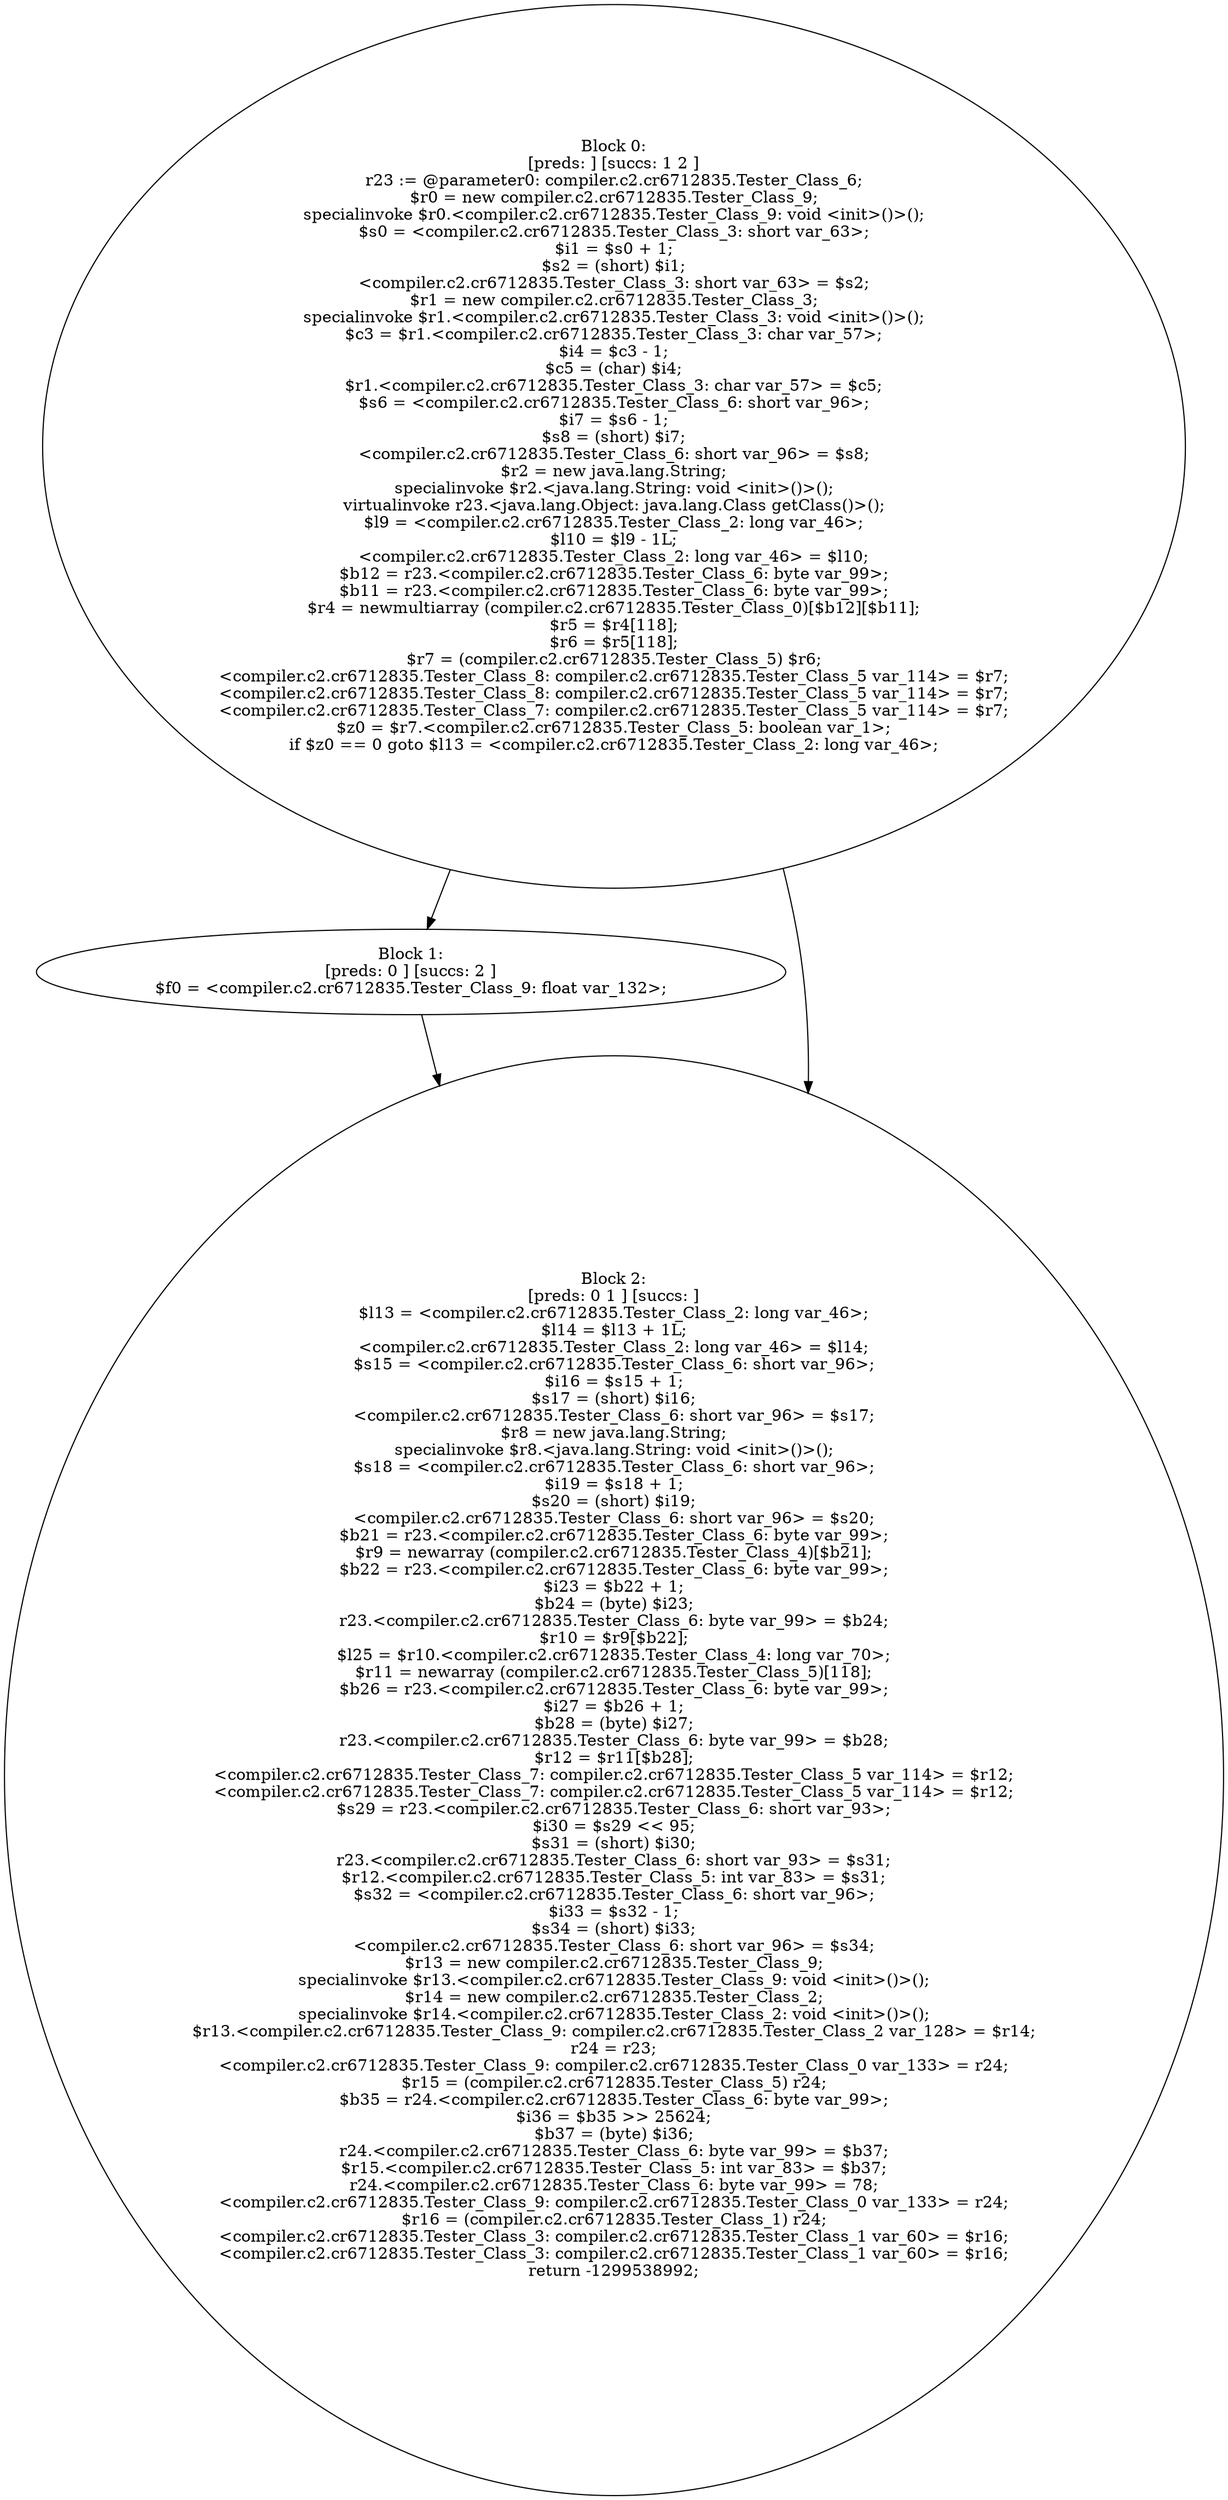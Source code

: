 digraph "unitGraph" {
    "Block 0:
[preds: ] [succs: 1 2 ]
r23 := @parameter0: compiler.c2.cr6712835.Tester_Class_6;
$r0 = new compiler.c2.cr6712835.Tester_Class_9;
specialinvoke $r0.<compiler.c2.cr6712835.Tester_Class_9: void <init>()>();
$s0 = <compiler.c2.cr6712835.Tester_Class_3: short var_63>;
$i1 = $s0 + 1;
$s2 = (short) $i1;
<compiler.c2.cr6712835.Tester_Class_3: short var_63> = $s2;
$r1 = new compiler.c2.cr6712835.Tester_Class_3;
specialinvoke $r1.<compiler.c2.cr6712835.Tester_Class_3: void <init>()>();
$c3 = $r1.<compiler.c2.cr6712835.Tester_Class_3: char var_57>;
$i4 = $c3 - 1;
$c5 = (char) $i4;
$r1.<compiler.c2.cr6712835.Tester_Class_3: char var_57> = $c5;
$s6 = <compiler.c2.cr6712835.Tester_Class_6: short var_96>;
$i7 = $s6 - 1;
$s8 = (short) $i7;
<compiler.c2.cr6712835.Tester_Class_6: short var_96> = $s8;
$r2 = new java.lang.String;
specialinvoke $r2.<java.lang.String: void <init>()>();
virtualinvoke r23.<java.lang.Object: java.lang.Class getClass()>();
$l9 = <compiler.c2.cr6712835.Tester_Class_2: long var_46>;
$l10 = $l9 - 1L;
<compiler.c2.cr6712835.Tester_Class_2: long var_46> = $l10;
$b12 = r23.<compiler.c2.cr6712835.Tester_Class_6: byte var_99>;
$b11 = r23.<compiler.c2.cr6712835.Tester_Class_6: byte var_99>;
$r4 = newmultiarray (compiler.c2.cr6712835.Tester_Class_0)[$b12][$b11];
$r5 = $r4[118];
$r6 = $r5[118];
$r7 = (compiler.c2.cr6712835.Tester_Class_5) $r6;
<compiler.c2.cr6712835.Tester_Class_8: compiler.c2.cr6712835.Tester_Class_5 var_114> = $r7;
<compiler.c2.cr6712835.Tester_Class_8: compiler.c2.cr6712835.Tester_Class_5 var_114> = $r7;
<compiler.c2.cr6712835.Tester_Class_7: compiler.c2.cr6712835.Tester_Class_5 var_114> = $r7;
$z0 = $r7.<compiler.c2.cr6712835.Tester_Class_5: boolean var_1>;
if $z0 == 0 goto $l13 = <compiler.c2.cr6712835.Tester_Class_2: long var_46>;
"
    "Block 1:
[preds: 0 ] [succs: 2 ]
$f0 = <compiler.c2.cr6712835.Tester_Class_9: float var_132>;
"
    "Block 2:
[preds: 0 1 ] [succs: ]
$l13 = <compiler.c2.cr6712835.Tester_Class_2: long var_46>;
$l14 = $l13 + 1L;
<compiler.c2.cr6712835.Tester_Class_2: long var_46> = $l14;
$s15 = <compiler.c2.cr6712835.Tester_Class_6: short var_96>;
$i16 = $s15 + 1;
$s17 = (short) $i16;
<compiler.c2.cr6712835.Tester_Class_6: short var_96> = $s17;
$r8 = new java.lang.String;
specialinvoke $r8.<java.lang.String: void <init>()>();
$s18 = <compiler.c2.cr6712835.Tester_Class_6: short var_96>;
$i19 = $s18 + 1;
$s20 = (short) $i19;
<compiler.c2.cr6712835.Tester_Class_6: short var_96> = $s20;
$b21 = r23.<compiler.c2.cr6712835.Tester_Class_6: byte var_99>;
$r9 = newarray (compiler.c2.cr6712835.Tester_Class_4)[$b21];
$b22 = r23.<compiler.c2.cr6712835.Tester_Class_6: byte var_99>;
$i23 = $b22 + 1;
$b24 = (byte) $i23;
r23.<compiler.c2.cr6712835.Tester_Class_6: byte var_99> = $b24;
$r10 = $r9[$b22];
$l25 = $r10.<compiler.c2.cr6712835.Tester_Class_4: long var_70>;
$r11 = newarray (compiler.c2.cr6712835.Tester_Class_5)[118];
$b26 = r23.<compiler.c2.cr6712835.Tester_Class_6: byte var_99>;
$i27 = $b26 + 1;
$b28 = (byte) $i27;
r23.<compiler.c2.cr6712835.Tester_Class_6: byte var_99> = $b28;
$r12 = $r11[$b28];
<compiler.c2.cr6712835.Tester_Class_7: compiler.c2.cr6712835.Tester_Class_5 var_114> = $r12;
<compiler.c2.cr6712835.Tester_Class_7: compiler.c2.cr6712835.Tester_Class_5 var_114> = $r12;
$s29 = r23.<compiler.c2.cr6712835.Tester_Class_6: short var_93>;
$i30 = $s29 << 95;
$s31 = (short) $i30;
r23.<compiler.c2.cr6712835.Tester_Class_6: short var_93> = $s31;
$r12.<compiler.c2.cr6712835.Tester_Class_5: int var_83> = $s31;
$s32 = <compiler.c2.cr6712835.Tester_Class_6: short var_96>;
$i33 = $s32 - 1;
$s34 = (short) $i33;
<compiler.c2.cr6712835.Tester_Class_6: short var_96> = $s34;
$r13 = new compiler.c2.cr6712835.Tester_Class_9;
specialinvoke $r13.<compiler.c2.cr6712835.Tester_Class_9: void <init>()>();
$r14 = new compiler.c2.cr6712835.Tester_Class_2;
specialinvoke $r14.<compiler.c2.cr6712835.Tester_Class_2: void <init>()>();
$r13.<compiler.c2.cr6712835.Tester_Class_9: compiler.c2.cr6712835.Tester_Class_2 var_128> = $r14;
r24 = r23;
<compiler.c2.cr6712835.Tester_Class_9: compiler.c2.cr6712835.Tester_Class_0 var_133> = r24;
$r15 = (compiler.c2.cr6712835.Tester_Class_5) r24;
$b35 = r24.<compiler.c2.cr6712835.Tester_Class_6: byte var_99>;
$i36 = $b35 >> 25624;
$b37 = (byte) $i36;
r24.<compiler.c2.cr6712835.Tester_Class_6: byte var_99> = $b37;
$r15.<compiler.c2.cr6712835.Tester_Class_5: int var_83> = $b37;
r24.<compiler.c2.cr6712835.Tester_Class_6: byte var_99> = 78;
<compiler.c2.cr6712835.Tester_Class_9: compiler.c2.cr6712835.Tester_Class_0 var_133> = r24;
$r16 = (compiler.c2.cr6712835.Tester_Class_1) r24;
<compiler.c2.cr6712835.Tester_Class_3: compiler.c2.cr6712835.Tester_Class_1 var_60> = $r16;
<compiler.c2.cr6712835.Tester_Class_3: compiler.c2.cr6712835.Tester_Class_1 var_60> = $r16;
return -1299538992;
"
    "Block 0:
[preds: ] [succs: 1 2 ]
r23 := @parameter0: compiler.c2.cr6712835.Tester_Class_6;
$r0 = new compiler.c2.cr6712835.Tester_Class_9;
specialinvoke $r0.<compiler.c2.cr6712835.Tester_Class_9: void <init>()>();
$s0 = <compiler.c2.cr6712835.Tester_Class_3: short var_63>;
$i1 = $s0 + 1;
$s2 = (short) $i1;
<compiler.c2.cr6712835.Tester_Class_3: short var_63> = $s2;
$r1 = new compiler.c2.cr6712835.Tester_Class_3;
specialinvoke $r1.<compiler.c2.cr6712835.Tester_Class_3: void <init>()>();
$c3 = $r1.<compiler.c2.cr6712835.Tester_Class_3: char var_57>;
$i4 = $c3 - 1;
$c5 = (char) $i4;
$r1.<compiler.c2.cr6712835.Tester_Class_3: char var_57> = $c5;
$s6 = <compiler.c2.cr6712835.Tester_Class_6: short var_96>;
$i7 = $s6 - 1;
$s8 = (short) $i7;
<compiler.c2.cr6712835.Tester_Class_6: short var_96> = $s8;
$r2 = new java.lang.String;
specialinvoke $r2.<java.lang.String: void <init>()>();
virtualinvoke r23.<java.lang.Object: java.lang.Class getClass()>();
$l9 = <compiler.c2.cr6712835.Tester_Class_2: long var_46>;
$l10 = $l9 - 1L;
<compiler.c2.cr6712835.Tester_Class_2: long var_46> = $l10;
$b12 = r23.<compiler.c2.cr6712835.Tester_Class_6: byte var_99>;
$b11 = r23.<compiler.c2.cr6712835.Tester_Class_6: byte var_99>;
$r4 = newmultiarray (compiler.c2.cr6712835.Tester_Class_0)[$b12][$b11];
$r5 = $r4[118];
$r6 = $r5[118];
$r7 = (compiler.c2.cr6712835.Tester_Class_5) $r6;
<compiler.c2.cr6712835.Tester_Class_8: compiler.c2.cr6712835.Tester_Class_5 var_114> = $r7;
<compiler.c2.cr6712835.Tester_Class_8: compiler.c2.cr6712835.Tester_Class_5 var_114> = $r7;
<compiler.c2.cr6712835.Tester_Class_7: compiler.c2.cr6712835.Tester_Class_5 var_114> = $r7;
$z0 = $r7.<compiler.c2.cr6712835.Tester_Class_5: boolean var_1>;
if $z0 == 0 goto $l13 = <compiler.c2.cr6712835.Tester_Class_2: long var_46>;
"->"Block 1:
[preds: 0 ] [succs: 2 ]
$f0 = <compiler.c2.cr6712835.Tester_Class_9: float var_132>;
";
    "Block 0:
[preds: ] [succs: 1 2 ]
r23 := @parameter0: compiler.c2.cr6712835.Tester_Class_6;
$r0 = new compiler.c2.cr6712835.Tester_Class_9;
specialinvoke $r0.<compiler.c2.cr6712835.Tester_Class_9: void <init>()>();
$s0 = <compiler.c2.cr6712835.Tester_Class_3: short var_63>;
$i1 = $s0 + 1;
$s2 = (short) $i1;
<compiler.c2.cr6712835.Tester_Class_3: short var_63> = $s2;
$r1 = new compiler.c2.cr6712835.Tester_Class_3;
specialinvoke $r1.<compiler.c2.cr6712835.Tester_Class_3: void <init>()>();
$c3 = $r1.<compiler.c2.cr6712835.Tester_Class_3: char var_57>;
$i4 = $c3 - 1;
$c5 = (char) $i4;
$r1.<compiler.c2.cr6712835.Tester_Class_3: char var_57> = $c5;
$s6 = <compiler.c2.cr6712835.Tester_Class_6: short var_96>;
$i7 = $s6 - 1;
$s8 = (short) $i7;
<compiler.c2.cr6712835.Tester_Class_6: short var_96> = $s8;
$r2 = new java.lang.String;
specialinvoke $r2.<java.lang.String: void <init>()>();
virtualinvoke r23.<java.lang.Object: java.lang.Class getClass()>();
$l9 = <compiler.c2.cr6712835.Tester_Class_2: long var_46>;
$l10 = $l9 - 1L;
<compiler.c2.cr6712835.Tester_Class_2: long var_46> = $l10;
$b12 = r23.<compiler.c2.cr6712835.Tester_Class_6: byte var_99>;
$b11 = r23.<compiler.c2.cr6712835.Tester_Class_6: byte var_99>;
$r4 = newmultiarray (compiler.c2.cr6712835.Tester_Class_0)[$b12][$b11];
$r5 = $r4[118];
$r6 = $r5[118];
$r7 = (compiler.c2.cr6712835.Tester_Class_5) $r6;
<compiler.c2.cr6712835.Tester_Class_8: compiler.c2.cr6712835.Tester_Class_5 var_114> = $r7;
<compiler.c2.cr6712835.Tester_Class_8: compiler.c2.cr6712835.Tester_Class_5 var_114> = $r7;
<compiler.c2.cr6712835.Tester_Class_7: compiler.c2.cr6712835.Tester_Class_5 var_114> = $r7;
$z0 = $r7.<compiler.c2.cr6712835.Tester_Class_5: boolean var_1>;
if $z0 == 0 goto $l13 = <compiler.c2.cr6712835.Tester_Class_2: long var_46>;
"->"Block 2:
[preds: 0 1 ] [succs: ]
$l13 = <compiler.c2.cr6712835.Tester_Class_2: long var_46>;
$l14 = $l13 + 1L;
<compiler.c2.cr6712835.Tester_Class_2: long var_46> = $l14;
$s15 = <compiler.c2.cr6712835.Tester_Class_6: short var_96>;
$i16 = $s15 + 1;
$s17 = (short) $i16;
<compiler.c2.cr6712835.Tester_Class_6: short var_96> = $s17;
$r8 = new java.lang.String;
specialinvoke $r8.<java.lang.String: void <init>()>();
$s18 = <compiler.c2.cr6712835.Tester_Class_6: short var_96>;
$i19 = $s18 + 1;
$s20 = (short) $i19;
<compiler.c2.cr6712835.Tester_Class_6: short var_96> = $s20;
$b21 = r23.<compiler.c2.cr6712835.Tester_Class_6: byte var_99>;
$r9 = newarray (compiler.c2.cr6712835.Tester_Class_4)[$b21];
$b22 = r23.<compiler.c2.cr6712835.Tester_Class_6: byte var_99>;
$i23 = $b22 + 1;
$b24 = (byte) $i23;
r23.<compiler.c2.cr6712835.Tester_Class_6: byte var_99> = $b24;
$r10 = $r9[$b22];
$l25 = $r10.<compiler.c2.cr6712835.Tester_Class_4: long var_70>;
$r11 = newarray (compiler.c2.cr6712835.Tester_Class_5)[118];
$b26 = r23.<compiler.c2.cr6712835.Tester_Class_6: byte var_99>;
$i27 = $b26 + 1;
$b28 = (byte) $i27;
r23.<compiler.c2.cr6712835.Tester_Class_6: byte var_99> = $b28;
$r12 = $r11[$b28];
<compiler.c2.cr6712835.Tester_Class_7: compiler.c2.cr6712835.Tester_Class_5 var_114> = $r12;
<compiler.c2.cr6712835.Tester_Class_7: compiler.c2.cr6712835.Tester_Class_5 var_114> = $r12;
$s29 = r23.<compiler.c2.cr6712835.Tester_Class_6: short var_93>;
$i30 = $s29 << 95;
$s31 = (short) $i30;
r23.<compiler.c2.cr6712835.Tester_Class_6: short var_93> = $s31;
$r12.<compiler.c2.cr6712835.Tester_Class_5: int var_83> = $s31;
$s32 = <compiler.c2.cr6712835.Tester_Class_6: short var_96>;
$i33 = $s32 - 1;
$s34 = (short) $i33;
<compiler.c2.cr6712835.Tester_Class_6: short var_96> = $s34;
$r13 = new compiler.c2.cr6712835.Tester_Class_9;
specialinvoke $r13.<compiler.c2.cr6712835.Tester_Class_9: void <init>()>();
$r14 = new compiler.c2.cr6712835.Tester_Class_2;
specialinvoke $r14.<compiler.c2.cr6712835.Tester_Class_2: void <init>()>();
$r13.<compiler.c2.cr6712835.Tester_Class_9: compiler.c2.cr6712835.Tester_Class_2 var_128> = $r14;
r24 = r23;
<compiler.c2.cr6712835.Tester_Class_9: compiler.c2.cr6712835.Tester_Class_0 var_133> = r24;
$r15 = (compiler.c2.cr6712835.Tester_Class_5) r24;
$b35 = r24.<compiler.c2.cr6712835.Tester_Class_6: byte var_99>;
$i36 = $b35 >> 25624;
$b37 = (byte) $i36;
r24.<compiler.c2.cr6712835.Tester_Class_6: byte var_99> = $b37;
$r15.<compiler.c2.cr6712835.Tester_Class_5: int var_83> = $b37;
r24.<compiler.c2.cr6712835.Tester_Class_6: byte var_99> = 78;
<compiler.c2.cr6712835.Tester_Class_9: compiler.c2.cr6712835.Tester_Class_0 var_133> = r24;
$r16 = (compiler.c2.cr6712835.Tester_Class_1) r24;
<compiler.c2.cr6712835.Tester_Class_3: compiler.c2.cr6712835.Tester_Class_1 var_60> = $r16;
<compiler.c2.cr6712835.Tester_Class_3: compiler.c2.cr6712835.Tester_Class_1 var_60> = $r16;
return -1299538992;
";
    "Block 1:
[preds: 0 ] [succs: 2 ]
$f0 = <compiler.c2.cr6712835.Tester_Class_9: float var_132>;
"->"Block 2:
[preds: 0 1 ] [succs: ]
$l13 = <compiler.c2.cr6712835.Tester_Class_2: long var_46>;
$l14 = $l13 + 1L;
<compiler.c2.cr6712835.Tester_Class_2: long var_46> = $l14;
$s15 = <compiler.c2.cr6712835.Tester_Class_6: short var_96>;
$i16 = $s15 + 1;
$s17 = (short) $i16;
<compiler.c2.cr6712835.Tester_Class_6: short var_96> = $s17;
$r8 = new java.lang.String;
specialinvoke $r8.<java.lang.String: void <init>()>();
$s18 = <compiler.c2.cr6712835.Tester_Class_6: short var_96>;
$i19 = $s18 + 1;
$s20 = (short) $i19;
<compiler.c2.cr6712835.Tester_Class_6: short var_96> = $s20;
$b21 = r23.<compiler.c2.cr6712835.Tester_Class_6: byte var_99>;
$r9 = newarray (compiler.c2.cr6712835.Tester_Class_4)[$b21];
$b22 = r23.<compiler.c2.cr6712835.Tester_Class_6: byte var_99>;
$i23 = $b22 + 1;
$b24 = (byte) $i23;
r23.<compiler.c2.cr6712835.Tester_Class_6: byte var_99> = $b24;
$r10 = $r9[$b22];
$l25 = $r10.<compiler.c2.cr6712835.Tester_Class_4: long var_70>;
$r11 = newarray (compiler.c2.cr6712835.Tester_Class_5)[118];
$b26 = r23.<compiler.c2.cr6712835.Tester_Class_6: byte var_99>;
$i27 = $b26 + 1;
$b28 = (byte) $i27;
r23.<compiler.c2.cr6712835.Tester_Class_6: byte var_99> = $b28;
$r12 = $r11[$b28];
<compiler.c2.cr6712835.Tester_Class_7: compiler.c2.cr6712835.Tester_Class_5 var_114> = $r12;
<compiler.c2.cr6712835.Tester_Class_7: compiler.c2.cr6712835.Tester_Class_5 var_114> = $r12;
$s29 = r23.<compiler.c2.cr6712835.Tester_Class_6: short var_93>;
$i30 = $s29 << 95;
$s31 = (short) $i30;
r23.<compiler.c2.cr6712835.Tester_Class_6: short var_93> = $s31;
$r12.<compiler.c2.cr6712835.Tester_Class_5: int var_83> = $s31;
$s32 = <compiler.c2.cr6712835.Tester_Class_6: short var_96>;
$i33 = $s32 - 1;
$s34 = (short) $i33;
<compiler.c2.cr6712835.Tester_Class_6: short var_96> = $s34;
$r13 = new compiler.c2.cr6712835.Tester_Class_9;
specialinvoke $r13.<compiler.c2.cr6712835.Tester_Class_9: void <init>()>();
$r14 = new compiler.c2.cr6712835.Tester_Class_2;
specialinvoke $r14.<compiler.c2.cr6712835.Tester_Class_2: void <init>()>();
$r13.<compiler.c2.cr6712835.Tester_Class_9: compiler.c2.cr6712835.Tester_Class_2 var_128> = $r14;
r24 = r23;
<compiler.c2.cr6712835.Tester_Class_9: compiler.c2.cr6712835.Tester_Class_0 var_133> = r24;
$r15 = (compiler.c2.cr6712835.Tester_Class_5) r24;
$b35 = r24.<compiler.c2.cr6712835.Tester_Class_6: byte var_99>;
$i36 = $b35 >> 25624;
$b37 = (byte) $i36;
r24.<compiler.c2.cr6712835.Tester_Class_6: byte var_99> = $b37;
$r15.<compiler.c2.cr6712835.Tester_Class_5: int var_83> = $b37;
r24.<compiler.c2.cr6712835.Tester_Class_6: byte var_99> = 78;
<compiler.c2.cr6712835.Tester_Class_9: compiler.c2.cr6712835.Tester_Class_0 var_133> = r24;
$r16 = (compiler.c2.cr6712835.Tester_Class_1) r24;
<compiler.c2.cr6712835.Tester_Class_3: compiler.c2.cr6712835.Tester_Class_1 var_60> = $r16;
<compiler.c2.cr6712835.Tester_Class_3: compiler.c2.cr6712835.Tester_Class_1 var_60> = $r16;
return -1299538992;
";
}
